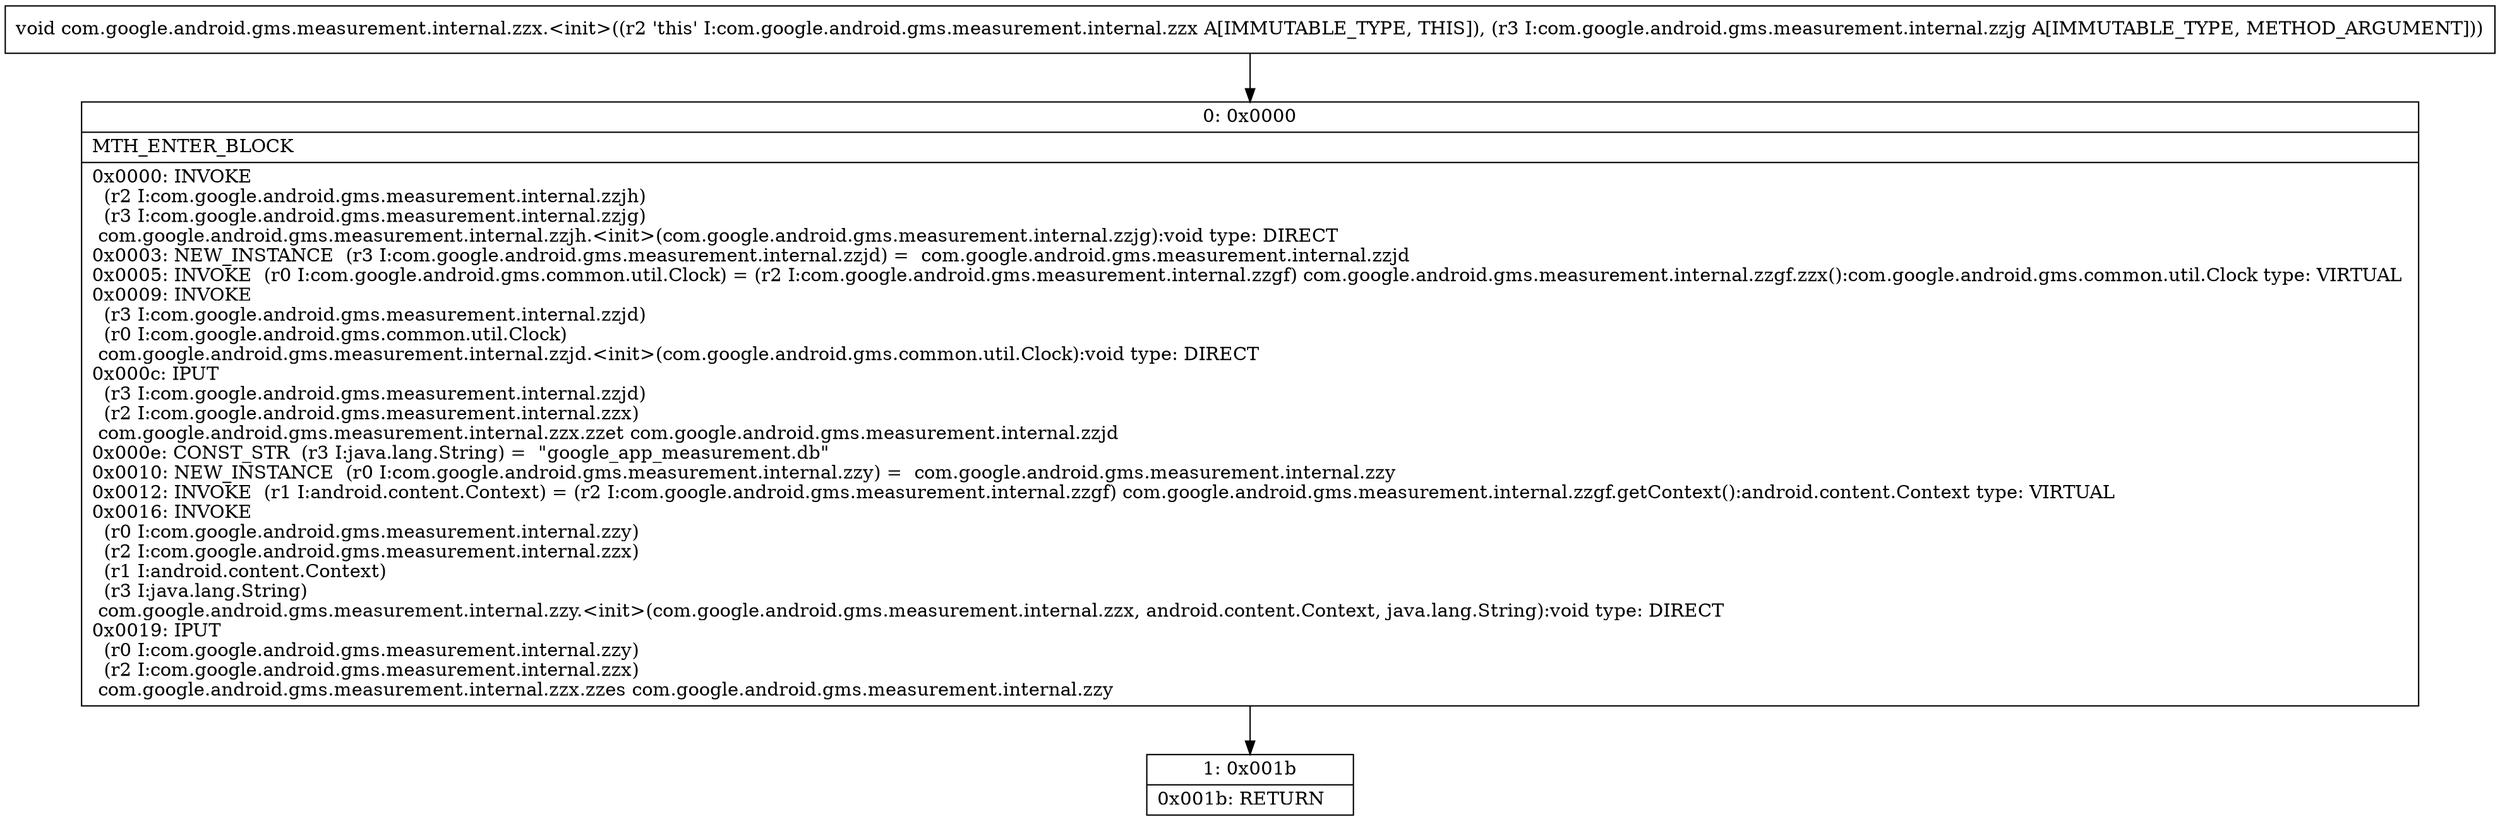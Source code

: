 digraph "CFG forcom.google.android.gms.measurement.internal.zzx.\<init\>(Lcom\/google\/android\/gms\/measurement\/internal\/zzjg;)V" {
Node_0 [shape=record,label="{0\:\ 0x0000|MTH_ENTER_BLOCK\l|0x0000: INVOKE  \l  (r2 I:com.google.android.gms.measurement.internal.zzjh)\l  (r3 I:com.google.android.gms.measurement.internal.zzjg)\l com.google.android.gms.measurement.internal.zzjh.\<init\>(com.google.android.gms.measurement.internal.zzjg):void type: DIRECT \l0x0003: NEW_INSTANCE  (r3 I:com.google.android.gms.measurement.internal.zzjd) =  com.google.android.gms.measurement.internal.zzjd \l0x0005: INVOKE  (r0 I:com.google.android.gms.common.util.Clock) = (r2 I:com.google.android.gms.measurement.internal.zzgf) com.google.android.gms.measurement.internal.zzgf.zzx():com.google.android.gms.common.util.Clock type: VIRTUAL \l0x0009: INVOKE  \l  (r3 I:com.google.android.gms.measurement.internal.zzjd)\l  (r0 I:com.google.android.gms.common.util.Clock)\l com.google.android.gms.measurement.internal.zzjd.\<init\>(com.google.android.gms.common.util.Clock):void type: DIRECT \l0x000c: IPUT  \l  (r3 I:com.google.android.gms.measurement.internal.zzjd)\l  (r2 I:com.google.android.gms.measurement.internal.zzx)\l com.google.android.gms.measurement.internal.zzx.zzet com.google.android.gms.measurement.internal.zzjd \l0x000e: CONST_STR  (r3 I:java.lang.String) =  \"google_app_measurement.db\" \l0x0010: NEW_INSTANCE  (r0 I:com.google.android.gms.measurement.internal.zzy) =  com.google.android.gms.measurement.internal.zzy \l0x0012: INVOKE  (r1 I:android.content.Context) = (r2 I:com.google.android.gms.measurement.internal.zzgf) com.google.android.gms.measurement.internal.zzgf.getContext():android.content.Context type: VIRTUAL \l0x0016: INVOKE  \l  (r0 I:com.google.android.gms.measurement.internal.zzy)\l  (r2 I:com.google.android.gms.measurement.internal.zzx)\l  (r1 I:android.content.Context)\l  (r3 I:java.lang.String)\l com.google.android.gms.measurement.internal.zzy.\<init\>(com.google.android.gms.measurement.internal.zzx, android.content.Context, java.lang.String):void type: DIRECT \l0x0019: IPUT  \l  (r0 I:com.google.android.gms.measurement.internal.zzy)\l  (r2 I:com.google.android.gms.measurement.internal.zzx)\l com.google.android.gms.measurement.internal.zzx.zzes com.google.android.gms.measurement.internal.zzy \l}"];
Node_1 [shape=record,label="{1\:\ 0x001b|0x001b: RETURN   \l}"];
MethodNode[shape=record,label="{void com.google.android.gms.measurement.internal.zzx.\<init\>((r2 'this' I:com.google.android.gms.measurement.internal.zzx A[IMMUTABLE_TYPE, THIS]), (r3 I:com.google.android.gms.measurement.internal.zzjg A[IMMUTABLE_TYPE, METHOD_ARGUMENT])) }"];
MethodNode -> Node_0;
Node_0 -> Node_1;
}

